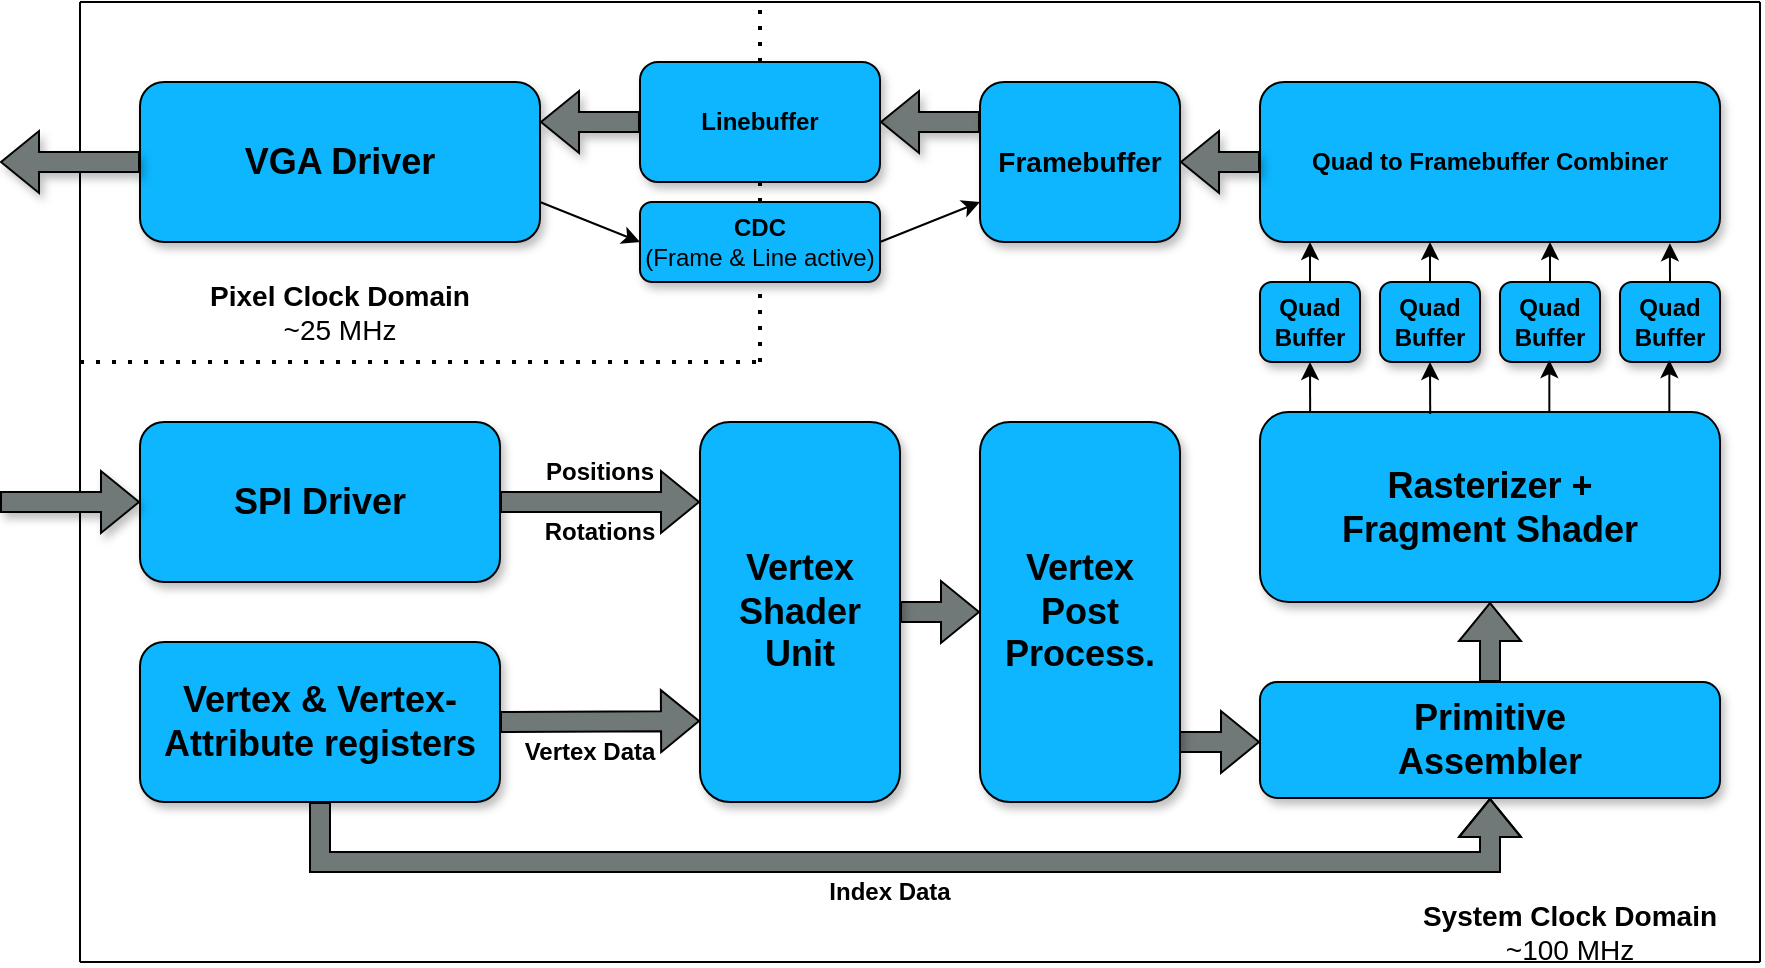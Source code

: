 <mxfile version="24.7.11">
  <diagram name="Page-1" id="qikpzRSZvM3TFRXRG36K">
    <mxGraphModel dx="1298" dy="737" grid="1" gridSize="10" guides="1" tooltips="1" connect="1" arrows="1" fold="1" page="1" pageScale="1" pageWidth="690" pageHeight="980" math="0" shadow="0">
      <root>
        <mxCell id="0" />
        <mxCell id="1" parent="0" />
        <mxCell id="Vq-DnxmtAZkRyfQrdl7P-14" value="" style="shape=flexArrow;endArrow=classic;html=1;rounded=0;entryX=1;entryY=0.5;entryDx=0;entryDy=0;exitX=0;exitY=0.25;exitDx=0;exitDy=0;fillColor=#717878;shadow=1;" parent="1" source="Vq-DnxmtAZkRyfQrdl7P-10" target="Vq-DnxmtAZkRyfQrdl7P-13" edge="1">
          <mxGeometry width="50" height="50" relative="1" as="geometry">
            <mxPoint x="550" y="230" as="sourcePoint" />
            <mxPoint x="490" y="230" as="targetPoint" />
          </mxGeometry>
        </mxCell>
        <mxCell id="LwXu_KzBqzg4NXGpR5ZD-3" value="" style="shape=flexArrow;endArrow=classic;html=1;rounded=0;exitX=1;exitY=0.5;exitDx=0;exitDy=0;fillColor=#717878;entryX=0;entryY=0.5;entryDx=0;entryDy=0;" edge="1" parent="1" source="T-nSwSUUy6fj4ilnEvnR-10" target="LwXu_KzBqzg4NXGpR5ZD-2">
          <mxGeometry width="50" height="50" relative="1" as="geometry">
            <mxPoint x="475" y="464.5" as="sourcePoint" />
            <mxPoint x="555" y="464.5" as="targetPoint" />
          </mxGeometry>
        </mxCell>
        <mxCell id="LwXu_KzBqzg4NXGpR5ZD-7" value="" style="shape=flexArrow;endArrow=classic;html=1;rounded=0;fillColor=#717878;entryX=0;entryY=0.5;entryDx=0;entryDy=0;" edge="1" parent="1">
          <mxGeometry width="50" height="50" relative="1" as="geometry">
            <mxPoint x="614" y="530" as="sourcePoint" />
            <mxPoint x="670" y="530" as="targetPoint" />
          </mxGeometry>
        </mxCell>
        <mxCell id="LwXu_KzBqzg4NXGpR5ZD-11" value="" style="endArrow=none;dashed=1;html=1;dashPattern=1 3;strokeWidth=2;rounded=0;" edge="1" parent="1" target="Vq-DnxmtAZkRyfQrdl7P-13">
          <mxGeometry width="50" height="50" relative="1" as="geometry">
            <mxPoint x="420" y="340" as="sourcePoint" />
            <mxPoint x="430" y="160" as="targetPoint" />
          </mxGeometry>
        </mxCell>
        <mxCell id="Vq-DnxmtAZkRyfQrdl7P-1" value="&lt;font style=&quot;font-size: 18px;&quot;&gt;&lt;b&gt;VGA Driver&lt;/b&gt;&lt;/font&gt;" style="rounded=1;whiteSpace=wrap;html=1;fillColor=#0DB6FF;shadow=1;" parent="1" vertex="1">
          <mxGeometry x="110" y="200" width="200" height="80" as="geometry" />
        </mxCell>
        <mxCell id="Vq-DnxmtAZkRyfQrdl7P-7" value="" style="endArrow=none;dashed=1;html=1;dashPattern=1 3;strokeWidth=2;rounded=0;" parent="1" edge="1" source="Vq-DnxmtAZkRyfQrdl7P-13">
          <mxGeometry width="50" height="50" relative="1" as="geometry">
            <mxPoint x="430" y="340" as="sourcePoint" />
            <mxPoint x="420" y="160" as="targetPoint" />
          </mxGeometry>
        </mxCell>
        <mxCell id="Vq-DnxmtAZkRyfQrdl7P-8" value="" style="endArrow=none;dashed=1;html=1;dashPattern=1 3;strokeWidth=2;rounded=0;" parent="1" edge="1">
          <mxGeometry width="50" height="50" relative="1" as="geometry">
            <mxPoint x="80" y="340" as="sourcePoint" />
            <mxPoint x="420" y="340" as="targetPoint" />
          </mxGeometry>
        </mxCell>
        <mxCell id="Vq-DnxmtAZkRyfQrdl7P-9" value="&lt;font style=&quot;font-size: 14px;&quot;&gt;&lt;b&gt;Pixel Clock Domain&lt;/b&gt; ~25 MHz&lt;/font&gt;" style="text;html=1;align=center;verticalAlign=middle;whiteSpace=wrap;rounded=0;" parent="1" vertex="1">
          <mxGeometry x="141.25" y="300" width="137.5" height="30" as="geometry" />
        </mxCell>
        <mxCell id="Vq-DnxmtAZkRyfQrdl7P-10" value="&lt;font style=&quot;font-size: 14px;&quot;&gt;&lt;b&gt;Framebuffer&lt;/b&gt;&lt;/font&gt;" style="rounded=1;whiteSpace=wrap;html=1;fillColor=#0DB6FF;shadow=1;" parent="1" vertex="1">
          <mxGeometry x="530" y="200" width="100" height="80" as="geometry" />
        </mxCell>
        <mxCell id="Vq-DnxmtAZkRyfQrdl7P-15" value="" style="shape=flexArrow;endArrow=classic;html=1;rounded=0;entryX=1;entryY=0.25;entryDx=0;entryDy=0;exitX=0;exitY=0.5;exitDx=0;exitDy=0;fillColor=#717878;shadow=1;" parent="1" source="Vq-DnxmtAZkRyfQrdl7P-13" target="Vq-DnxmtAZkRyfQrdl7P-1" edge="1">
          <mxGeometry width="50" height="50" relative="1" as="geometry">
            <mxPoint x="380" y="500" as="sourcePoint" />
            <mxPoint x="430" y="450" as="targetPoint" />
          </mxGeometry>
        </mxCell>
        <mxCell id="Vq-DnxmtAZkRyfQrdl7P-17" value="&lt;div&gt;&lt;b&gt;CDC&lt;/b&gt;&lt;/div&gt;&lt;div&gt;(Frame &amp;amp; Line active)&lt;br&gt;&lt;/div&gt;" style="rounded=1;whiteSpace=wrap;html=1;fillColor=#0DB6FF;shadow=1;" parent="1" vertex="1">
          <mxGeometry x="360" y="260" width="120" height="40" as="geometry" />
        </mxCell>
        <mxCell id="Vq-DnxmtAZkRyfQrdl7P-18" value="" style="endArrow=classic;html=1;rounded=0;exitX=1;exitY=0.75;exitDx=0;exitDy=0;entryX=0;entryY=0.5;entryDx=0;entryDy=0;" parent="1" source="Vq-DnxmtAZkRyfQrdl7P-1" target="Vq-DnxmtAZkRyfQrdl7P-17" edge="1">
          <mxGeometry width="50" height="50" relative="1" as="geometry">
            <mxPoint x="380" y="500" as="sourcePoint" />
            <mxPoint x="430" y="450" as="targetPoint" />
          </mxGeometry>
        </mxCell>
        <mxCell id="Vq-DnxmtAZkRyfQrdl7P-19" value="" style="endArrow=classic;html=1;rounded=0;entryX=0;entryY=0.75;entryDx=0;entryDy=0;exitX=1;exitY=0.5;exitDx=0;exitDy=0;" parent="1" source="Vq-DnxmtAZkRyfQrdl7P-17" target="Vq-DnxmtAZkRyfQrdl7P-10" edge="1">
          <mxGeometry width="50" height="50" relative="1" as="geometry">
            <mxPoint x="380" y="500" as="sourcePoint" />
            <mxPoint x="430" y="450" as="targetPoint" />
          </mxGeometry>
        </mxCell>
        <mxCell id="Vq-DnxmtAZkRyfQrdl7P-21" value="" style="endArrow=none;html=1;rounded=0;" parent="1" edge="1">
          <mxGeometry width="50" height="50" relative="1" as="geometry">
            <mxPoint x="80" y="640" as="sourcePoint" />
            <mxPoint x="80" y="160" as="targetPoint" />
          </mxGeometry>
        </mxCell>
        <mxCell id="Vq-DnxmtAZkRyfQrdl7P-22" value="" style="endArrow=none;html=1;rounded=0;" parent="1" edge="1">
          <mxGeometry width="50" height="50" relative="1" as="geometry">
            <mxPoint x="920" y="160" as="sourcePoint" />
            <mxPoint x="80" y="160" as="targetPoint" />
          </mxGeometry>
        </mxCell>
        <mxCell id="Vq-DnxmtAZkRyfQrdl7P-23" value="" style="shape=flexArrow;endArrow=classic;html=1;rounded=0;exitX=0;exitY=0.5;exitDx=0;exitDy=0;fillColor=#717878;shadow=1;" parent="1" source="Vq-DnxmtAZkRyfQrdl7P-1" edge="1">
          <mxGeometry width="50" height="50" relative="1" as="geometry">
            <mxPoint x="290" y="300" as="sourcePoint" />
            <mxPoint x="40" y="240" as="targetPoint" />
          </mxGeometry>
        </mxCell>
        <mxCell id="Vq-DnxmtAZkRyfQrdl7P-25" value="" style="endArrow=none;html=1;rounded=0;" parent="1" edge="1">
          <mxGeometry width="50" height="50" relative="1" as="geometry">
            <mxPoint x="920" y="640" as="sourcePoint" />
            <mxPoint x="920" y="160" as="targetPoint" />
          </mxGeometry>
        </mxCell>
        <mxCell id="T-nSwSUUy6fj4ilnEvnR-1" value="&lt;font style=&quot;font-size: 14px;&quot;&gt;&lt;b&gt;System Clock Domain&lt;/b&gt; ~100 MHz&lt;/font&gt;" style="text;html=1;align=center;verticalAlign=middle;whiteSpace=wrap;rounded=0;" parent="1" vertex="1">
          <mxGeometry x="750" y="610" width="150" height="30" as="geometry" />
        </mxCell>
        <mxCell id="T-nSwSUUy6fj4ilnEvnR-2" value="&lt;font style=&quot;font-size: 18px;&quot;&gt;&lt;b&gt;SPI Driver&lt;br&gt;&lt;/b&gt;&lt;/font&gt;" style="rounded=1;whiteSpace=wrap;html=1;fillColor=#0DB6FF;shadow=1;" parent="1" vertex="1">
          <mxGeometry x="110" y="370" width="180" height="80" as="geometry" />
        </mxCell>
        <mxCell id="T-nSwSUUy6fj4ilnEvnR-3" value="" style="shape=flexArrow;endArrow=classic;html=1;rounded=0;fillColor=#717878;shadow=1;entryX=0;entryY=0.5;entryDx=0;entryDy=0;" parent="1" target="T-nSwSUUy6fj4ilnEvnR-2" edge="1">
          <mxGeometry width="50" height="50" relative="1" as="geometry">
            <mxPoint x="40" y="410" as="sourcePoint" />
            <mxPoint x="50" y="480" as="targetPoint" />
          </mxGeometry>
        </mxCell>
        <mxCell id="T-nSwSUUy6fj4ilnEvnR-5" value="" style="endArrow=none;html=1;rounded=0;" parent="1" edge="1">
          <mxGeometry width="50" height="50" relative="1" as="geometry">
            <mxPoint x="80" y="640" as="sourcePoint" />
            <mxPoint x="920" y="640" as="targetPoint" />
          </mxGeometry>
        </mxCell>
        <mxCell id="T-nSwSUUy6fj4ilnEvnR-6" value="&lt;font style=&quot;font-size: 18px;&quot;&gt;&lt;b&gt;Vertex &amp;amp; Vertex-Attribute registers&lt;br&gt;&lt;/b&gt;&lt;/font&gt;" style="rounded=1;whiteSpace=wrap;html=1;fillColor=#0DB6FF;shadow=1;" parent="1" vertex="1">
          <mxGeometry x="110" y="480" width="180" height="80" as="geometry" />
        </mxCell>
        <mxCell id="T-nSwSUUy6fj4ilnEvnR-10" value="&lt;div align=&quot;center&quot;&gt;&lt;font style=&quot;font-size: 18px;&quot;&gt;&lt;b&gt;Vertex&lt;/b&gt;&lt;/font&gt;&lt;/div&gt;&lt;div align=&quot;center&quot;&gt;&lt;font style=&quot;font-size: 18px;&quot;&gt;&lt;b&gt;Shader&lt;/b&gt;&lt;/font&gt;&lt;/div&gt;&lt;div align=&quot;center&quot;&gt;&lt;font style=&quot;font-size: 18px;&quot;&gt;&lt;b&gt;Unit&lt;/b&gt;&lt;/font&gt;&lt;/div&gt;" style="rounded=1;whiteSpace=wrap;html=1;fillColor=#0DB6FF;shadow=1;align=center;" parent="1" vertex="1">
          <mxGeometry x="390" y="370" width="100" height="190" as="geometry" />
        </mxCell>
        <mxCell id="T-nSwSUUy6fj4ilnEvnR-11" value="" style="shape=flexArrow;endArrow=classic;html=1;rounded=0;exitX=1;exitY=0.5;exitDx=0;exitDy=0;fillColor=#717878;" parent="1" source="T-nSwSUUy6fj4ilnEvnR-2" edge="1">
          <mxGeometry width="50" height="50" relative="1" as="geometry">
            <mxPoint x="490" y="430" as="sourcePoint" />
            <mxPoint x="390" y="410" as="targetPoint" />
          </mxGeometry>
        </mxCell>
        <mxCell id="T-nSwSUUy6fj4ilnEvnR-16" value="" style="shape=flexArrow;endArrow=classic;html=1;rounded=0;exitX=1;exitY=0.5;exitDx=0;exitDy=0;fillColor=#717878;" parent="1" edge="1" source="T-nSwSUUy6fj4ilnEvnR-6">
          <mxGeometry width="50" height="50" relative="1" as="geometry">
            <mxPoint x="310" y="519.5" as="sourcePoint" />
            <mxPoint x="390" y="519.5" as="targetPoint" />
          </mxGeometry>
        </mxCell>
        <mxCell id="T-nSwSUUy6fj4ilnEvnR-17" value="&lt;font style=&quot;font-size: 12px;&quot;&gt;&lt;b&gt;Positions&lt;/b&gt;&lt;/font&gt;" style="text;html=1;align=center;verticalAlign=middle;whiteSpace=wrap;rounded=0;" parent="1" vertex="1">
          <mxGeometry x="310" y="380" width="60" height="30" as="geometry" />
        </mxCell>
        <mxCell id="T-nSwSUUy6fj4ilnEvnR-18" value="&lt;font style=&quot;font-size: 12px;&quot;&gt;&lt;b&gt;Rotations&lt;/b&gt;&lt;/font&gt;" style="text;html=1;align=center;verticalAlign=middle;whiteSpace=wrap;rounded=0;" parent="1" vertex="1">
          <mxGeometry x="310" y="410" width="60" height="30" as="geometry" />
        </mxCell>
        <mxCell id="LwXu_KzBqzg4NXGpR5ZD-2" value="&lt;div align=&quot;center&quot;&gt;&lt;font style=&quot;font-size: 18px;&quot;&gt;&lt;b&gt;Vertex&lt;/b&gt;&lt;/font&gt;&lt;/div&gt;&lt;div align=&quot;center&quot;&gt;&lt;font style=&quot;font-size: 18px;&quot;&gt;&lt;b&gt;Post&lt;/b&gt;&lt;/font&gt;&lt;/div&gt;&lt;div align=&quot;center&quot;&gt;&lt;font style=&quot;font-size: 18px;&quot;&gt;&lt;b&gt;Process.&lt;br&gt;&lt;/b&gt;&lt;/font&gt;&lt;/div&gt;" style="rounded=1;whiteSpace=wrap;html=1;fillColor=#0DB6FF;shadow=1;align=center;" vertex="1" parent="1">
          <mxGeometry x="530" y="370" width="100" height="190" as="geometry" />
        </mxCell>
        <mxCell id="LwXu_KzBqzg4NXGpR5ZD-4" value="&lt;div align=&quot;center&quot;&gt;&lt;font style=&quot;font-size: 18px;&quot;&gt;&lt;b&gt;Primitive&lt;/b&gt;&lt;/font&gt;&lt;/div&gt;&lt;div align=&quot;center&quot;&gt;&lt;font style=&quot;font-size: 18px;&quot;&gt;&lt;b&gt;Assembler&lt;br&gt;&lt;/b&gt;&lt;/font&gt;&lt;/div&gt;" style="rounded=1;whiteSpace=wrap;html=1;fillColor=#0DB6FF;shadow=1;align=center;" vertex="1" parent="1">
          <mxGeometry x="670" y="500" width="230" height="58" as="geometry" />
        </mxCell>
        <mxCell id="LwXu_KzBqzg4NXGpR5ZD-5" value="" style="shape=flexArrow;endArrow=classic;html=1;rounded=0;exitX=0.5;exitY=1;exitDx=0;exitDy=0;entryX=0.5;entryY=1;entryDx=0;entryDy=0;fillColor=#717878;" edge="1" parent="1" source="T-nSwSUUy6fj4ilnEvnR-6" target="LwXu_KzBqzg4NXGpR5ZD-4">
          <mxGeometry width="50" height="50" relative="1" as="geometry">
            <mxPoint x="210" y="620" as="sourcePoint" />
            <mxPoint x="260" y="570" as="targetPoint" />
            <Array as="points">
              <mxPoint x="200" y="590" />
              <mxPoint x="785" y="590" />
            </Array>
          </mxGeometry>
        </mxCell>
        <mxCell id="LwXu_KzBqzg4NXGpR5ZD-8" value="&lt;b&gt;Vertex Data&lt;/b&gt;" style="text;html=1;align=center;verticalAlign=middle;whiteSpace=wrap;rounded=0;" vertex="1" parent="1">
          <mxGeometry x="300" y="520" width="70" height="30" as="geometry" />
        </mxCell>
        <mxCell id="LwXu_KzBqzg4NXGpR5ZD-9" value="&lt;b&gt;Index Data&lt;br&gt;&lt;/b&gt;" style="text;html=1;align=center;verticalAlign=middle;whiteSpace=wrap;rounded=0;" vertex="1" parent="1">
          <mxGeometry x="450" y="590" width="70" height="30" as="geometry" />
        </mxCell>
        <mxCell id="LwXu_KzBqzg4NXGpR5ZD-10" value="&lt;div align=&quot;center&quot;&gt;&lt;font style=&quot;font-size: 18px;&quot;&gt;&lt;b&gt;Rasterizer +&lt;/b&gt;&lt;/font&gt;&lt;/div&gt;&lt;div align=&quot;center&quot;&gt;&lt;font style=&quot;font-size: 18px;&quot;&gt;&lt;b&gt;Fragment Shader&lt;br&gt;&lt;/b&gt;&lt;/font&gt;&lt;/div&gt;" style="rounded=1;whiteSpace=wrap;html=1;fillColor=#0DB6FF;shadow=1;align=center;" vertex="1" parent="1">
          <mxGeometry x="670" y="365" width="230" height="95" as="geometry" />
        </mxCell>
        <mxCell id="Vq-DnxmtAZkRyfQrdl7P-13" value="&lt;b&gt;Linebuffer&lt;/b&gt;" style="rounded=1;whiteSpace=wrap;html=1;fillColor=#0DB6FF;shadow=1;" parent="1" vertex="1">
          <mxGeometry x="360" y="190" width="120" height="60" as="geometry" />
        </mxCell>
        <mxCell id="LwXu_KzBqzg4NXGpR5ZD-12" value="" style="shape=flexArrow;endArrow=classic;html=1;rounded=0;entryX=0.5;entryY=1;entryDx=0;entryDy=0;exitX=0.5;exitY=0;exitDx=0;exitDy=0;fillColor=#717878;" edge="1" parent="1" source="LwXu_KzBqzg4NXGpR5ZD-4" target="LwXu_KzBqzg4NXGpR5ZD-10">
          <mxGeometry width="50" height="50" relative="1" as="geometry">
            <mxPoint x="540" y="500" as="sourcePoint" />
            <mxPoint x="590" y="450" as="targetPoint" />
          </mxGeometry>
        </mxCell>
        <mxCell id="LwXu_KzBqzg4NXGpR5ZD-14" value="&lt;div&gt;&lt;b&gt;Quad&lt;/b&gt;&lt;/div&gt;&lt;div&gt;&lt;b&gt;Buffer&lt;br&gt;&lt;/b&gt;&lt;/div&gt;" style="rounded=1;whiteSpace=wrap;html=1;fillColor=#0DB6FF;shadow=1;" vertex="1" parent="1">
          <mxGeometry x="670" y="300" width="50" height="40" as="geometry" />
        </mxCell>
        <mxCell id="LwXu_KzBqzg4NXGpR5ZD-16" value="&lt;div&gt;&lt;b&gt;Quad&lt;/b&gt;&lt;/div&gt;&lt;div&gt;&lt;b&gt;Buffer&lt;br&gt;&lt;/b&gt;&lt;/div&gt;" style="rounded=1;whiteSpace=wrap;html=1;fillColor=#0DB6FF;shadow=1;" vertex="1" parent="1">
          <mxGeometry x="730" y="300" width="50" height="40" as="geometry" />
        </mxCell>
        <mxCell id="LwXu_KzBqzg4NXGpR5ZD-17" value="&lt;div&gt;&lt;b&gt;Quad&lt;/b&gt;&lt;/div&gt;&lt;div&gt;&lt;b&gt;Buffer&lt;br&gt;&lt;/b&gt;&lt;/div&gt;" style="rounded=1;whiteSpace=wrap;html=1;fillColor=#0DB6FF;shadow=1;" vertex="1" parent="1">
          <mxGeometry x="790" y="300" width="50" height="40" as="geometry" />
        </mxCell>
        <mxCell id="LwXu_KzBqzg4NXGpR5ZD-18" value="&lt;div&gt;&lt;b&gt;Quad&lt;/b&gt;&lt;/div&gt;&lt;div&gt;&lt;b&gt;Buffer&lt;br&gt;&lt;/b&gt;&lt;/div&gt;" style="rounded=1;whiteSpace=wrap;html=1;fillColor=#0DB6FF;shadow=1;" vertex="1" parent="1">
          <mxGeometry x="850" y="300" width="50" height="40" as="geometry" />
        </mxCell>
        <mxCell id="LwXu_KzBqzg4NXGpR5ZD-20" value="" style="endArrow=classic;html=1;rounded=0;entryX=0.5;entryY=1;entryDx=0;entryDy=0;exitX=0.109;exitY=0.004;exitDx=0;exitDy=0;exitPerimeter=0;" edge="1" parent="1" source="LwXu_KzBqzg4NXGpR5ZD-10" target="LwXu_KzBqzg4NXGpR5ZD-14">
          <mxGeometry width="50" height="50" relative="1" as="geometry">
            <mxPoint x="450" y="280" as="sourcePoint" />
            <mxPoint x="500" y="230" as="targetPoint" />
          </mxGeometry>
        </mxCell>
        <mxCell id="LwXu_KzBqzg4NXGpR5ZD-21" value="" style="endArrow=classic;html=1;rounded=0;entryX=0.5;entryY=1;entryDx=0;entryDy=0;exitX=0.37;exitY=0.011;exitDx=0;exitDy=0;exitPerimeter=0;" edge="1" parent="1" source="LwXu_KzBqzg4NXGpR5ZD-10" target="LwXu_KzBqzg4NXGpR5ZD-16">
          <mxGeometry width="50" height="50" relative="1" as="geometry">
            <mxPoint x="740" y="360" as="sourcePoint" />
            <mxPoint x="705" y="350" as="targetPoint" />
          </mxGeometry>
        </mxCell>
        <mxCell id="LwXu_KzBqzg4NXGpR5ZD-22" value="" style="endArrow=classic;html=1;rounded=0;entryX=0.5;entryY=1;entryDx=0;entryDy=0;exitX=0.37;exitY=0.011;exitDx=0;exitDy=0;exitPerimeter=0;" edge="1" parent="1">
          <mxGeometry width="50" height="50" relative="1" as="geometry">
            <mxPoint x="814.67" y="365" as="sourcePoint" />
            <mxPoint x="814.67" y="339" as="targetPoint" />
          </mxGeometry>
        </mxCell>
        <mxCell id="LwXu_KzBqzg4NXGpR5ZD-23" value="" style="endArrow=classic;html=1;rounded=0;entryX=0.5;entryY=1;entryDx=0;entryDy=0;exitX=0.37;exitY=0.011;exitDx=0;exitDy=0;exitPerimeter=0;" edge="1" parent="1">
          <mxGeometry width="50" height="50" relative="1" as="geometry">
            <mxPoint x="874.67" y="365" as="sourcePoint" />
            <mxPoint x="874.67" y="339" as="targetPoint" />
          </mxGeometry>
        </mxCell>
        <mxCell id="LwXu_KzBqzg4NXGpR5ZD-26" value="&lt;b&gt;Quad to Framebuffer Combiner&lt;/b&gt;" style="rounded=1;whiteSpace=wrap;html=1;fillColor=#0DB6FF;shadow=1;" vertex="1" parent="1">
          <mxGeometry x="670" y="200" width="230" height="80" as="geometry" />
        </mxCell>
        <mxCell id="LwXu_KzBqzg4NXGpR5ZD-28" value="" style="endArrow=classic;html=1;rounded=0;exitX=0.5;exitY=0;exitDx=0;exitDy=0;" edge="1" parent="1" source="LwXu_KzBqzg4NXGpR5ZD-14">
          <mxGeometry width="50" height="50" relative="1" as="geometry">
            <mxPoint x="450" y="440" as="sourcePoint" />
            <mxPoint x="695" y="280" as="targetPoint" />
          </mxGeometry>
        </mxCell>
        <mxCell id="LwXu_KzBqzg4NXGpR5ZD-29" value="" style="endArrow=classic;html=1;rounded=0;exitX=0.5;exitY=0;exitDx=0;exitDy=0;" edge="1" parent="1" source="LwXu_KzBqzg4NXGpR5ZD-16">
          <mxGeometry width="50" height="50" relative="1" as="geometry">
            <mxPoint x="705" y="310" as="sourcePoint" />
            <mxPoint x="755" y="280" as="targetPoint" />
          </mxGeometry>
        </mxCell>
        <mxCell id="LwXu_KzBqzg4NXGpR5ZD-30" value="" style="endArrow=classic;html=1;rounded=0;exitX=0.5;exitY=0;exitDx=0;exitDy=0;" edge="1" parent="1" source="LwXu_KzBqzg4NXGpR5ZD-17">
          <mxGeometry width="50" height="50" relative="1" as="geometry">
            <mxPoint x="715" y="320" as="sourcePoint" />
            <mxPoint x="815" y="280" as="targetPoint" />
          </mxGeometry>
        </mxCell>
        <mxCell id="LwXu_KzBqzg4NXGpR5ZD-31" value="" style="endArrow=classic;html=1;rounded=0;exitX=0.5;exitY=0;exitDx=0;exitDy=0;entryX=0.891;entryY=1.008;entryDx=0;entryDy=0;entryPerimeter=0;" edge="1" parent="1" source="LwXu_KzBqzg4NXGpR5ZD-18" target="LwXu_KzBqzg4NXGpR5ZD-26">
          <mxGeometry width="50" height="50" relative="1" as="geometry">
            <mxPoint x="825" y="310" as="sourcePoint" />
            <mxPoint x="825" y="290" as="targetPoint" />
          </mxGeometry>
        </mxCell>
        <mxCell id="LwXu_KzBqzg4NXGpR5ZD-32" value="" style="shape=flexArrow;endArrow=classic;html=1;rounded=0;exitX=0;exitY=0.5;exitDx=0;exitDy=0;fillColor=#717878;shadow=1;" edge="1" parent="1" source="LwXu_KzBqzg4NXGpR5ZD-26">
          <mxGeometry width="50" height="50" relative="1" as="geometry">
            <mxPoint x="540" y="230" as="sourcePoint" />
            <mxPoint x="630" y="240" as="targetPoint" />
          </mxGeometry>
        </mxCell>
      </root>
    </mxGraphModel>
  </diagram>
</mxfile>

